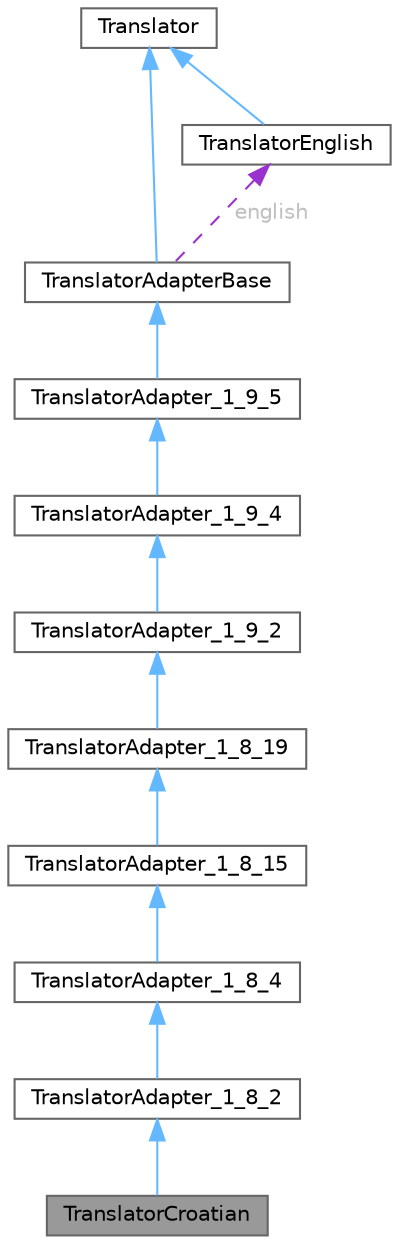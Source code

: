 digraph "TranslatorCroatian"
{
 // INTERACTIVE_SVG=YES
 // LATEX_PDF_SIZE
  bgcolor="transparent";
  edge [fontname=Helvetica,fontsize=10,labelfontname=Helvetica,labelfontsize=10];
  node [fontname=Helvetica,fontsize=10,shape=box,height=0.2,width=0.4];
  Node1 [label="TranslatorCroatian",height=0.2,width=0.4,color="gray40", fillcolor="grey60", style="filled", fontcolor="black",tooltip=" "];
  Node2 -> Node1 [dir="back",color="steelblue1",style="solid"];
  Node2 [label="TranslatorAdapter_1_8_2",height=0.2,width=0.4,color="gray40", fillcolor="white", style="filled",URL="$d2/d75/class_translator_adapter__1__8__2.html",tooltip=" "];
  Node3 -> Node2 [dir="back",color="steelblue1",style="solid"];
  Node3 [label="TranslatorAdapter_1_8_4",height=0.2,width=0.4,color="gray40", fillcolor="white", style="filled",URL="$de/d2f/class_translator_adapter__1__8__4.html",tooltip=" "];
  Node4 -> Node3 [dir="back",color="steelblue1",style="solid"];
  Node4 [label="TranslatorAdapter_1_8_15",height=0.2,width=0.4,color="gray40", fillcolor="white", style="filled",URL="$d4/d2e/class_translator_adapter__1__8__15.html",tooltip=" "];
  Node5 -> Node4 [dir="back",color="steelblue1",style="solid"];
  Node5 [label="TranslatorAdapter_1_8_19",height=0.2,width=0.4,color="gray40", fillcolor="white", style="filled",URL="$de/dde/class_translator_adapter__1__8__19.html",tooltip=" "];
  Node6 -> Node5 [dir="back",color="steelblue1",style="solid"];
  Node6 [label="TranslatorAdapter_1_9_2",height=0.2,width=0.4,color="gray40", fillcolor="white", style="filled",URL="$d3/d2e/class_translator_adapter__1__9__2.html",tooltip=" "];
  Node7 -> Node6 [dir="back",color="steelblue1",style="solid"];
  Node7 [label="TranslatorAdapter_1_9_4",height=0.2,width=0.4,color="gray40", fillcolor="white", style="filled",URL="$d0/d33/class_translator_adapter__1__9__4.html",tooltip=" "];
  Node8 -> Node7 [dir="back",color="steelblue1",style="solid"];
  Node8 [label="TranslatorAdapter_1_9_5",height=0.2,width=0.4,color="gray40", fillcolor="white", style="filled",URL="$dd/dba/class_translator_adapter__1__9__5.html",tooltip=" "];
  Node9 -> Node8 [dir="back",color="steelblue1",style="solid"];
  Node9 [label="TranslatorAdapterBase",height=0.2,width=0.4,color="gray40", fillcolor="white", style="filled",URL="$db/d6c/class_translator_adapter_base.html",tooltip="Base of the translator adapter tree."];
  Node10 -> Node9 [dir="back",color="steelblue1",style="solid"];
  Node10 [label="Translator",height=0.2,width=0.4,color="gray40", fillcolor="white", style="filled",URL="$d8/dfb/class_translator.html",tooltip="Abstract base class for all translatable text fragments."];
  Node11 -> Node9 [dir="back",color="darkorchid3",style="dashed",label=" english",fontcolor="grey" ];
  Node11 [label="TranslatorEnglish",height=0.2,width=0.4,color="gray40", fillcolor="white", style="filled",URL="$d6/d78/class_translator_english.html",tooltip=" "];
  Node10 -> Node11 [dir="back",color="steelblue1",style="solid"];
}
